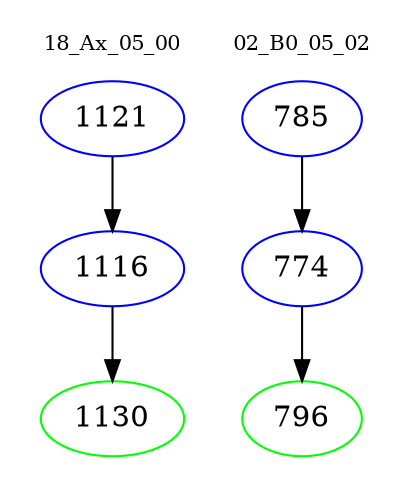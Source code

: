 digraph{
subgraph cluster_0 {
color = white
label = "18_Ax_05_00";
fontsize=10;
T0_1121 [label="1121", color="blue"]
T0_1121 -> T0_1116 [color="black"]
T0_1116 [label="1116", color="blue"]
T0_1116 -> T0_1130 [color="black"]
T0_1130 [label="1130", color="green"]
}
subgraph cluster_1 {
color = white
label = "02_B0_05_02";
fontsize=10;
T1_785 [label="785", color="blue"]
T1_785 -> T1_774 [color="black"]
T1_774 [label="774", color="blue"]
T1_774 -> T1_796 [color="black"]
T1_796 [label="796", color="green"]
}
}
